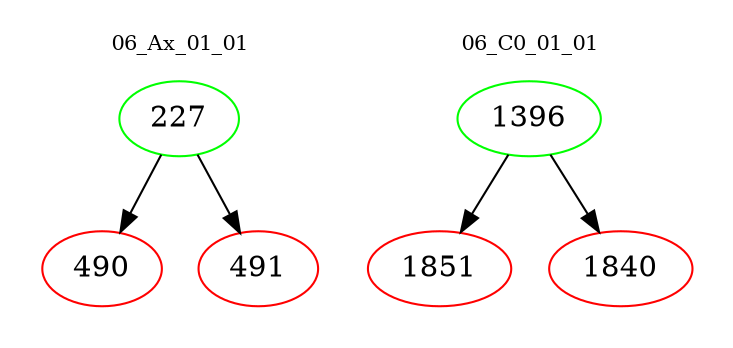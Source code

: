 digraph{
subgraph cluster_0 {
color = white
label = "06_Ax_01_01";
fontsize=10;
T0_227 [label="227", color="green"]
T0_227 -> T0_490 [color="black"]
T0_490 [label="490", color="red"]
T0_227 -> T0_491 [color="black"]
T0_491 [label="491", color="red"]
}
subgraph cluster_1 {
color = white
label = "06_C0_01_01";
fontsize=10;
T1_1396 [label="1396", color="green"]
T1_1396 -> T1_1851 [color="black"]
T1_1851 [label="1851", color="red"]
T1_1396 -> T1_1840 [color="black"]
T1_1840 [label="1840", color="red"]
}
}
